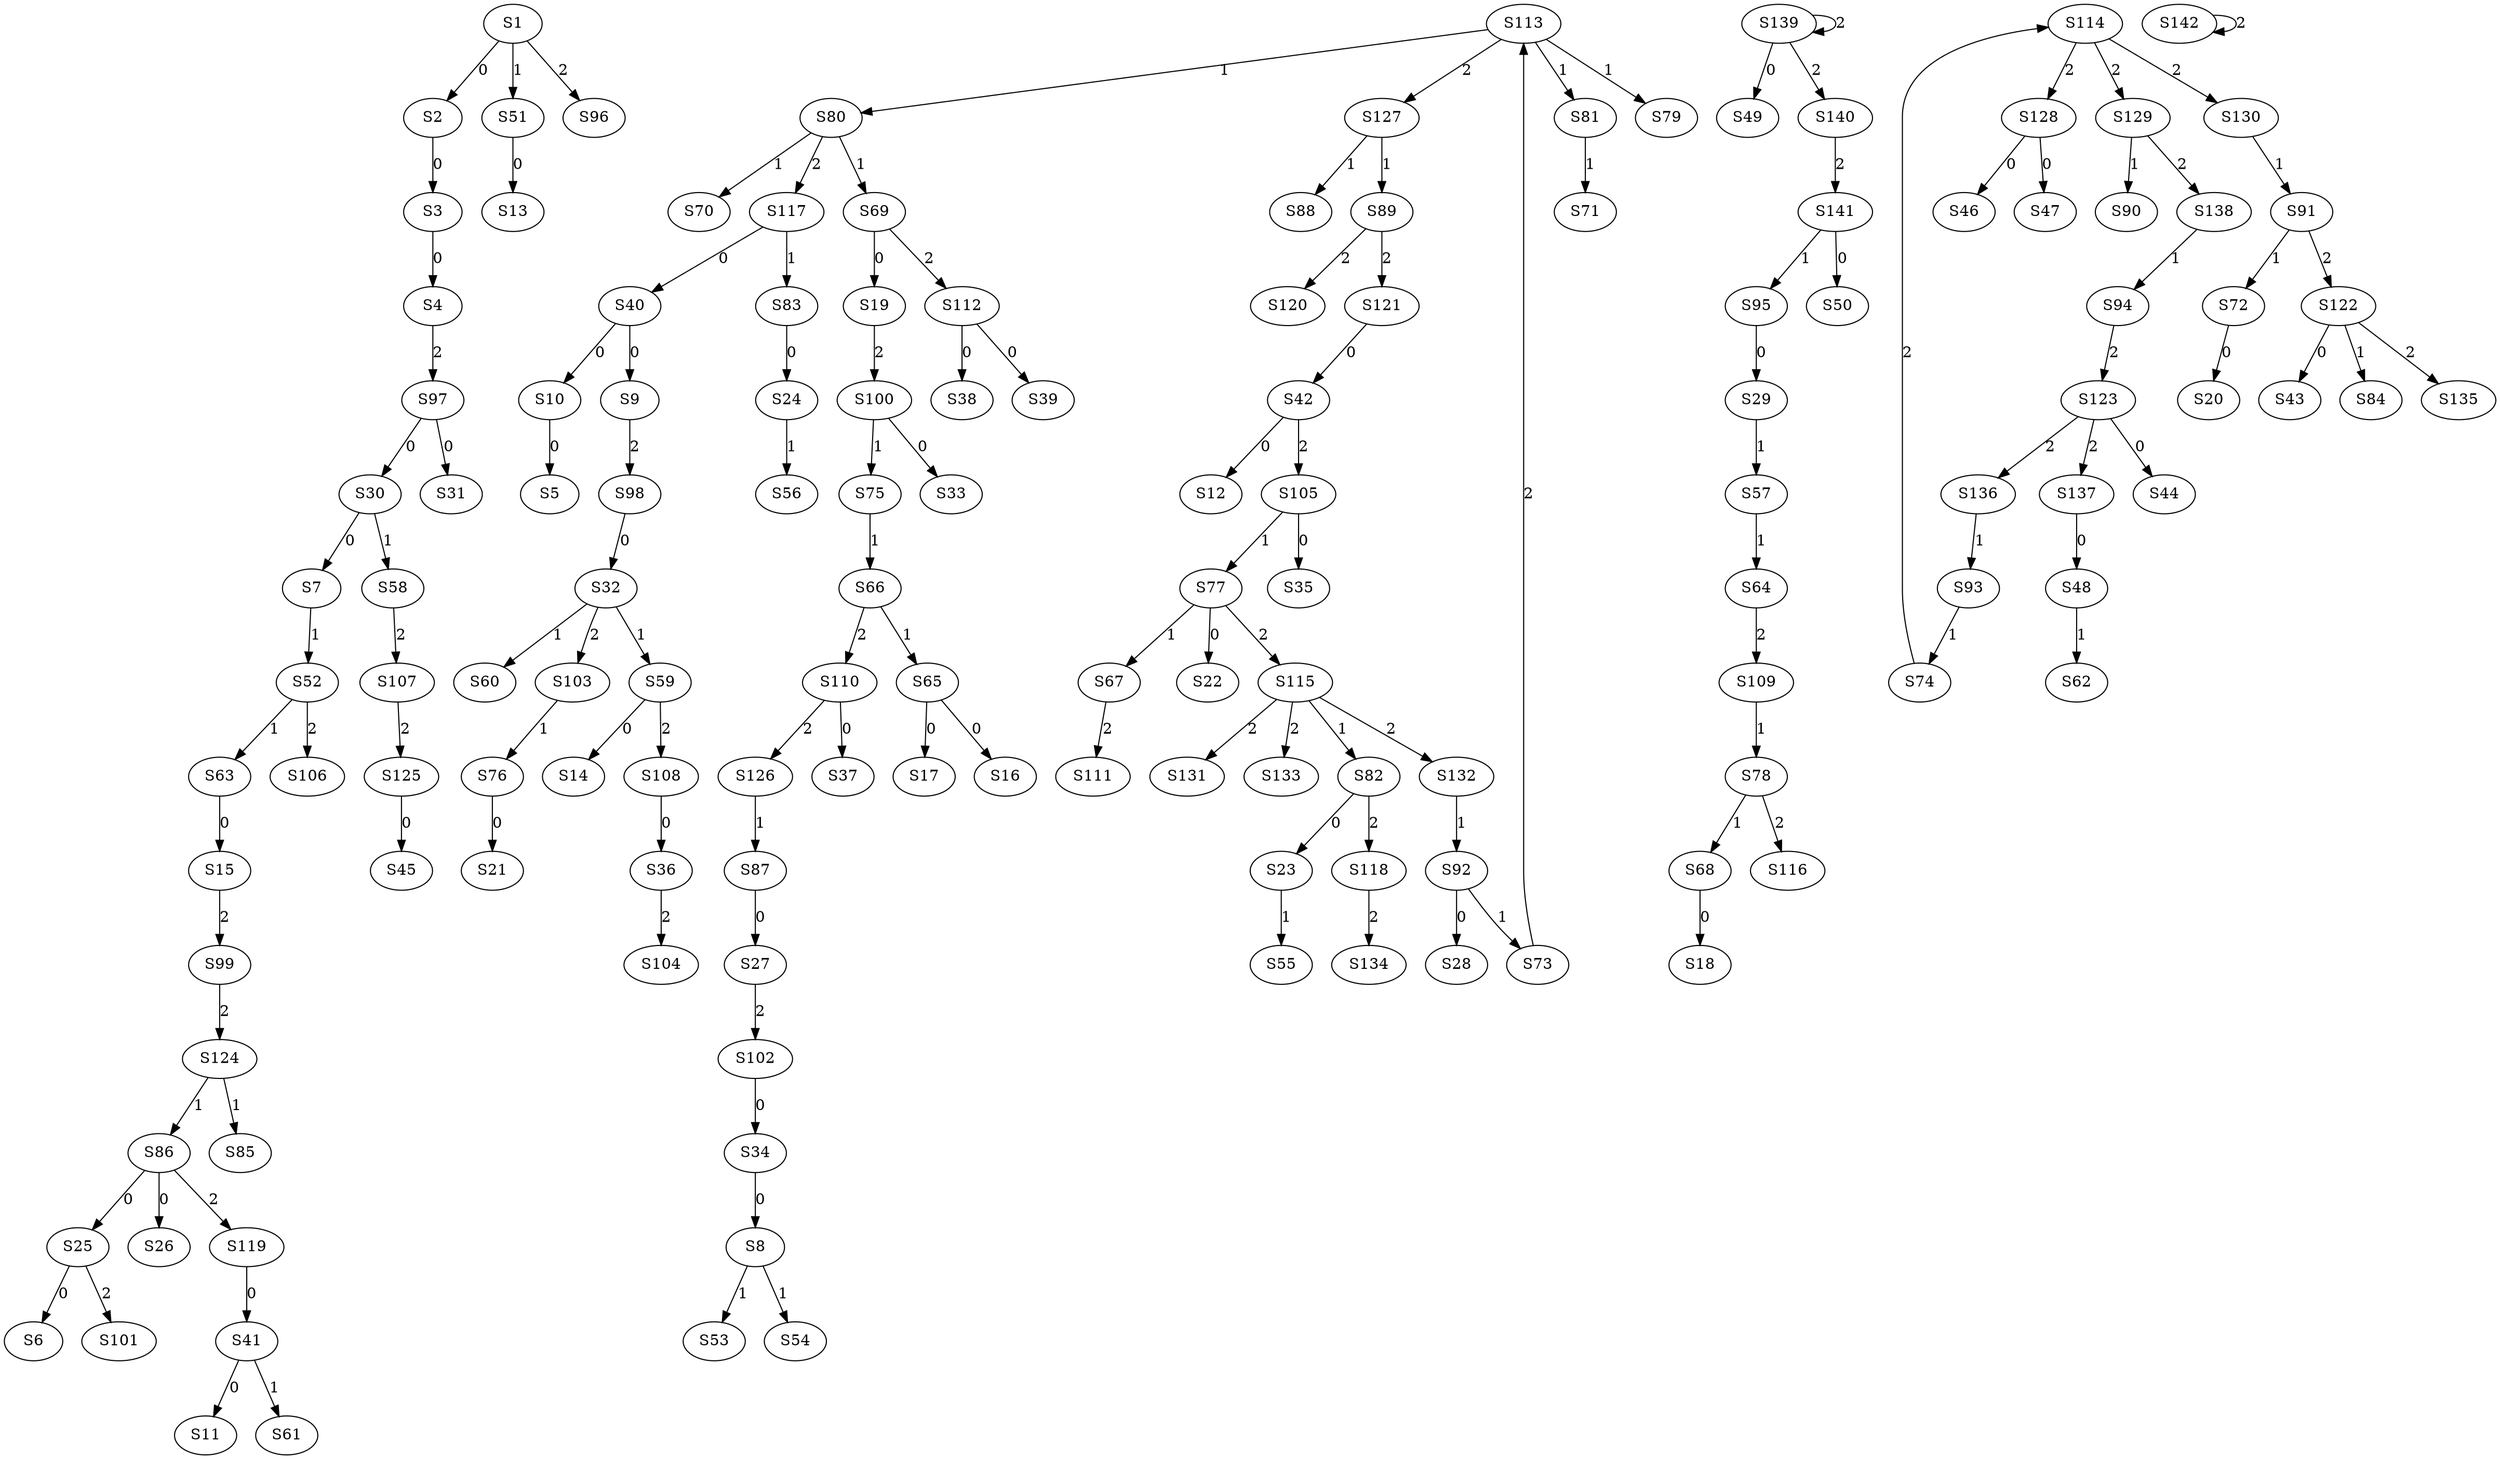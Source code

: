 strict digraph {
	S1 -> S2 [ label = 0 ];
	S2 -> S3 [ label = 0 ];
	S3 -> S4 [ label = 0 ];
	S10 -> S5 [ label = 0 ];
	S25 -> S6 [ label = 0 ];
	S30 -> S7 [ label = 0 ];
	S34 -> S8 [ label = 0 ];
	S40 -> S9 [ label = 0 ];
	S40 -> S10 [ label = 0 ];
	S41 -> S11 [ label = 0 ];
	S42 -> S12 [ label = 0 ];
	S51 -> S13 [ label = 0 ];
	S59 -> S14 [ label = 0 ];
	S63 -> S15 [ label = 0 ];
	S65 -> S16 [ label = 0 ];
	S65 -> S17 [ label = 0 ];
	S68 -> S18 [ label = 0 ];
	S69 -> S19 [ label = 0 ];
	S72 -> S20 [ label = 0 ];
	S76 -> S21 [ label = 0 ];
	S77 -> S22 [ label = 0 ];
	S82 -> S23 [ label = 0 ];
	S83 -> S24 [ label = 0 ];
	S86 -> S25 [ label = 0 ];
	S86 -> S26 [ label = 0 ];
	S87 -> S27 [ label = 0 ];
	S92 -> S28 [ label = 0 ];
	S95 -> S29 [ label = 0 ];
	S97 -> S30 [ label = 0 ];
	S97 -> S31 [ label = 0 ];
	S98 -> S32 [ label = 0 ];
	S100 -> S33 [ label = 0 ];
	S102 -> S34 [ label = 0 ];
	S105 -> S35 [ label = 0 ];
	S108 -> S36 [ label = 0 ];
	S110 -> S37 [ label = 0 ];
	S112 -> S38 [ label = 0 ];
	S112 -> S39 [ label = 0 ];
	S117 -> S40 [ label = 0 ];
	S119 -> S41 [ label = 0 ];
	S121 -> S42 [ label = 0 ];
	S122 -> S43 [ label = 0 ];
	S123 -> S44 [ label = 0 ];
	S125 -> S45 [ label = 0 ];
	S128 -> S46 [ label = 0 ];
	S128 -> S47 [ label = 0 ];
	S137 -> S48 [ label = 0 ];
	S139 -> S49 [ label = 0 ];
	S141 -> S50 [ label = 0 ];
	S1 -> S51 [ label = 1 ];
	S7 -> S52 [ label = 1 ];
	S8 -> S53 [ label = 1 ];
	S8 -> S54 [ label = 1 ];
	S23 -> S55 [ label = 1 ];
	S24 -> S56 [ label = 1 ];
	S29 -> S57 [ label = 1 ];
	S30 -> S58 [ label = 1 ];
	S32 -> S59 [ label = 1 ];
	S32 -> S60 [ label = 1 ];
	S41 -> S61 [ label = 1 ];
	S48 -> S62 [ label = 1 ];
	S52 -> S63 [ label = 1 ];
	S57 -> S64 [ label = 1 ];
	S66 -> S65 [ label = 1 ];
	S75 -> S66 [ label = 1 ];
	S77 -> S67 [ label = 1 ];
	S78 -> S68 [ label = 1 ];
	S80 -> S69 [ label = 1 ];
	S80 -> S70 [ label = 1 ];
	S81 -> S71 [ label = 1 ];
	S91 -> S72 [ label = 1 ];
	S92 -> S73 [ label = 1 ];
	S93 -> S74 [ label = 1 ];
	S100 -> S75 [ label = 1 ];
	S103 -> S76 [ label = 1 ];
	S105 -> S77 [ label = 1 ];
	S109 -> S78 [ label = 1 ];
	S113 -> S79 [ label = 1 ];
	S113 -> S80 [ label = 1 ];
	S113 -> S81 [ label = 1 ];
	S115 -> S82 [ label = 1 ];
	S117 -> S83 [ label = 1 ];
	S122 -> S84 [ label = 1 ];
	S124 -> S85 [ label = 1 ];
	S124 -> S86 [ label = 1 ];
	S126 -> S87 [ label = 1 ];
	S127 -> S88 [ label = 1 ];
	S127 -> S89 [ label = 1 ];
	S129 -> S90 [ label = 1 ];
	S130 -> S91 [ label = 1 ];
	S132 -> S92 [ label = 1 ];
	S136 -> S93 [ label = 1 ];
	S138 -> S94 [ label = 1 ];
	S141 -> S95 [ label = 1 ];
	S1 -> S96 [ label = 2 ];
	S4 -> S97 [ label = 2 ];
	S9 -> S98 [ label = 2 ];
	S15 -> S99 [ label = 2 ];
	S19 -> S100 [ label = 2 ];
	S25 -> S101 [ label = 2 ];
	S27 -> S102 [ label = 2 ];
	S32 -> S103 [ label = 2 ];
	S36 -> S104 [ label = 2 ];
	S42 -> S105 [ label = 2 ];
	S52 -> S106 [ label = 2 ];
	S58 -> S107 [ label = 2 ];
	S59 -> S108 [ label = 2 ];
	S64 -> S109 [ label = 2 ];
	S66 -> S110 [ label = 2 ];
	S67 -> S111 [ label = 2 ];
	S69 -> S112 [ label = 2 ];
	S73 -> S113 [ label = 2 ];
	S74 -> S114 [ label = 2 ];
	S77 -> S115 [ label = 2 ];
	S78 -> S116 [ label = 2 ];
	S80 -> S117 [ label = 2 ];
	S82 -> S118 [ label = 2 ];
	S86 -> S119 [ label = 2 ];
	S89 -> S120 [ label = 2 ];
	S89 -> S121 [ label = 2 ];
	S91 -> S122 [ label = 2 ];
	S94 -> S123 [ label = 2 ];
	S99 -> S124 [ label = 2 ];
	S107 -> S125 [ label = 2 ];
	S110 -> S126 [ label = 2 ];
	S113 -> S127 [ label = 2 ];
	S114 -> S128 [ label = 2 ];
	S114 -> S129 [ label = 2 ];
	S114 -> S130 [ label = 2 ];
	S115 -> S131 [ label = 2 ];
	S115 -> S132 [ label = 2 ];
	S115 -> S133 [ label = 2 ];
	S118 -> S134 [ label = 2 ];
	S122 -> S135 [ label = 2 ];
	S123 -> S136 [ label = 2 ];
	S123 -> S137 [ label = 2 ];
	S129 -> S138 [ label = 2 ];
	S139 -> S139 [ label = 2 ];
	S139 -> S140 [ label = 2 ];
	S140 -> S141 [ label = 2 ];
	S142 -> S142 [ label = 2 ];
}
